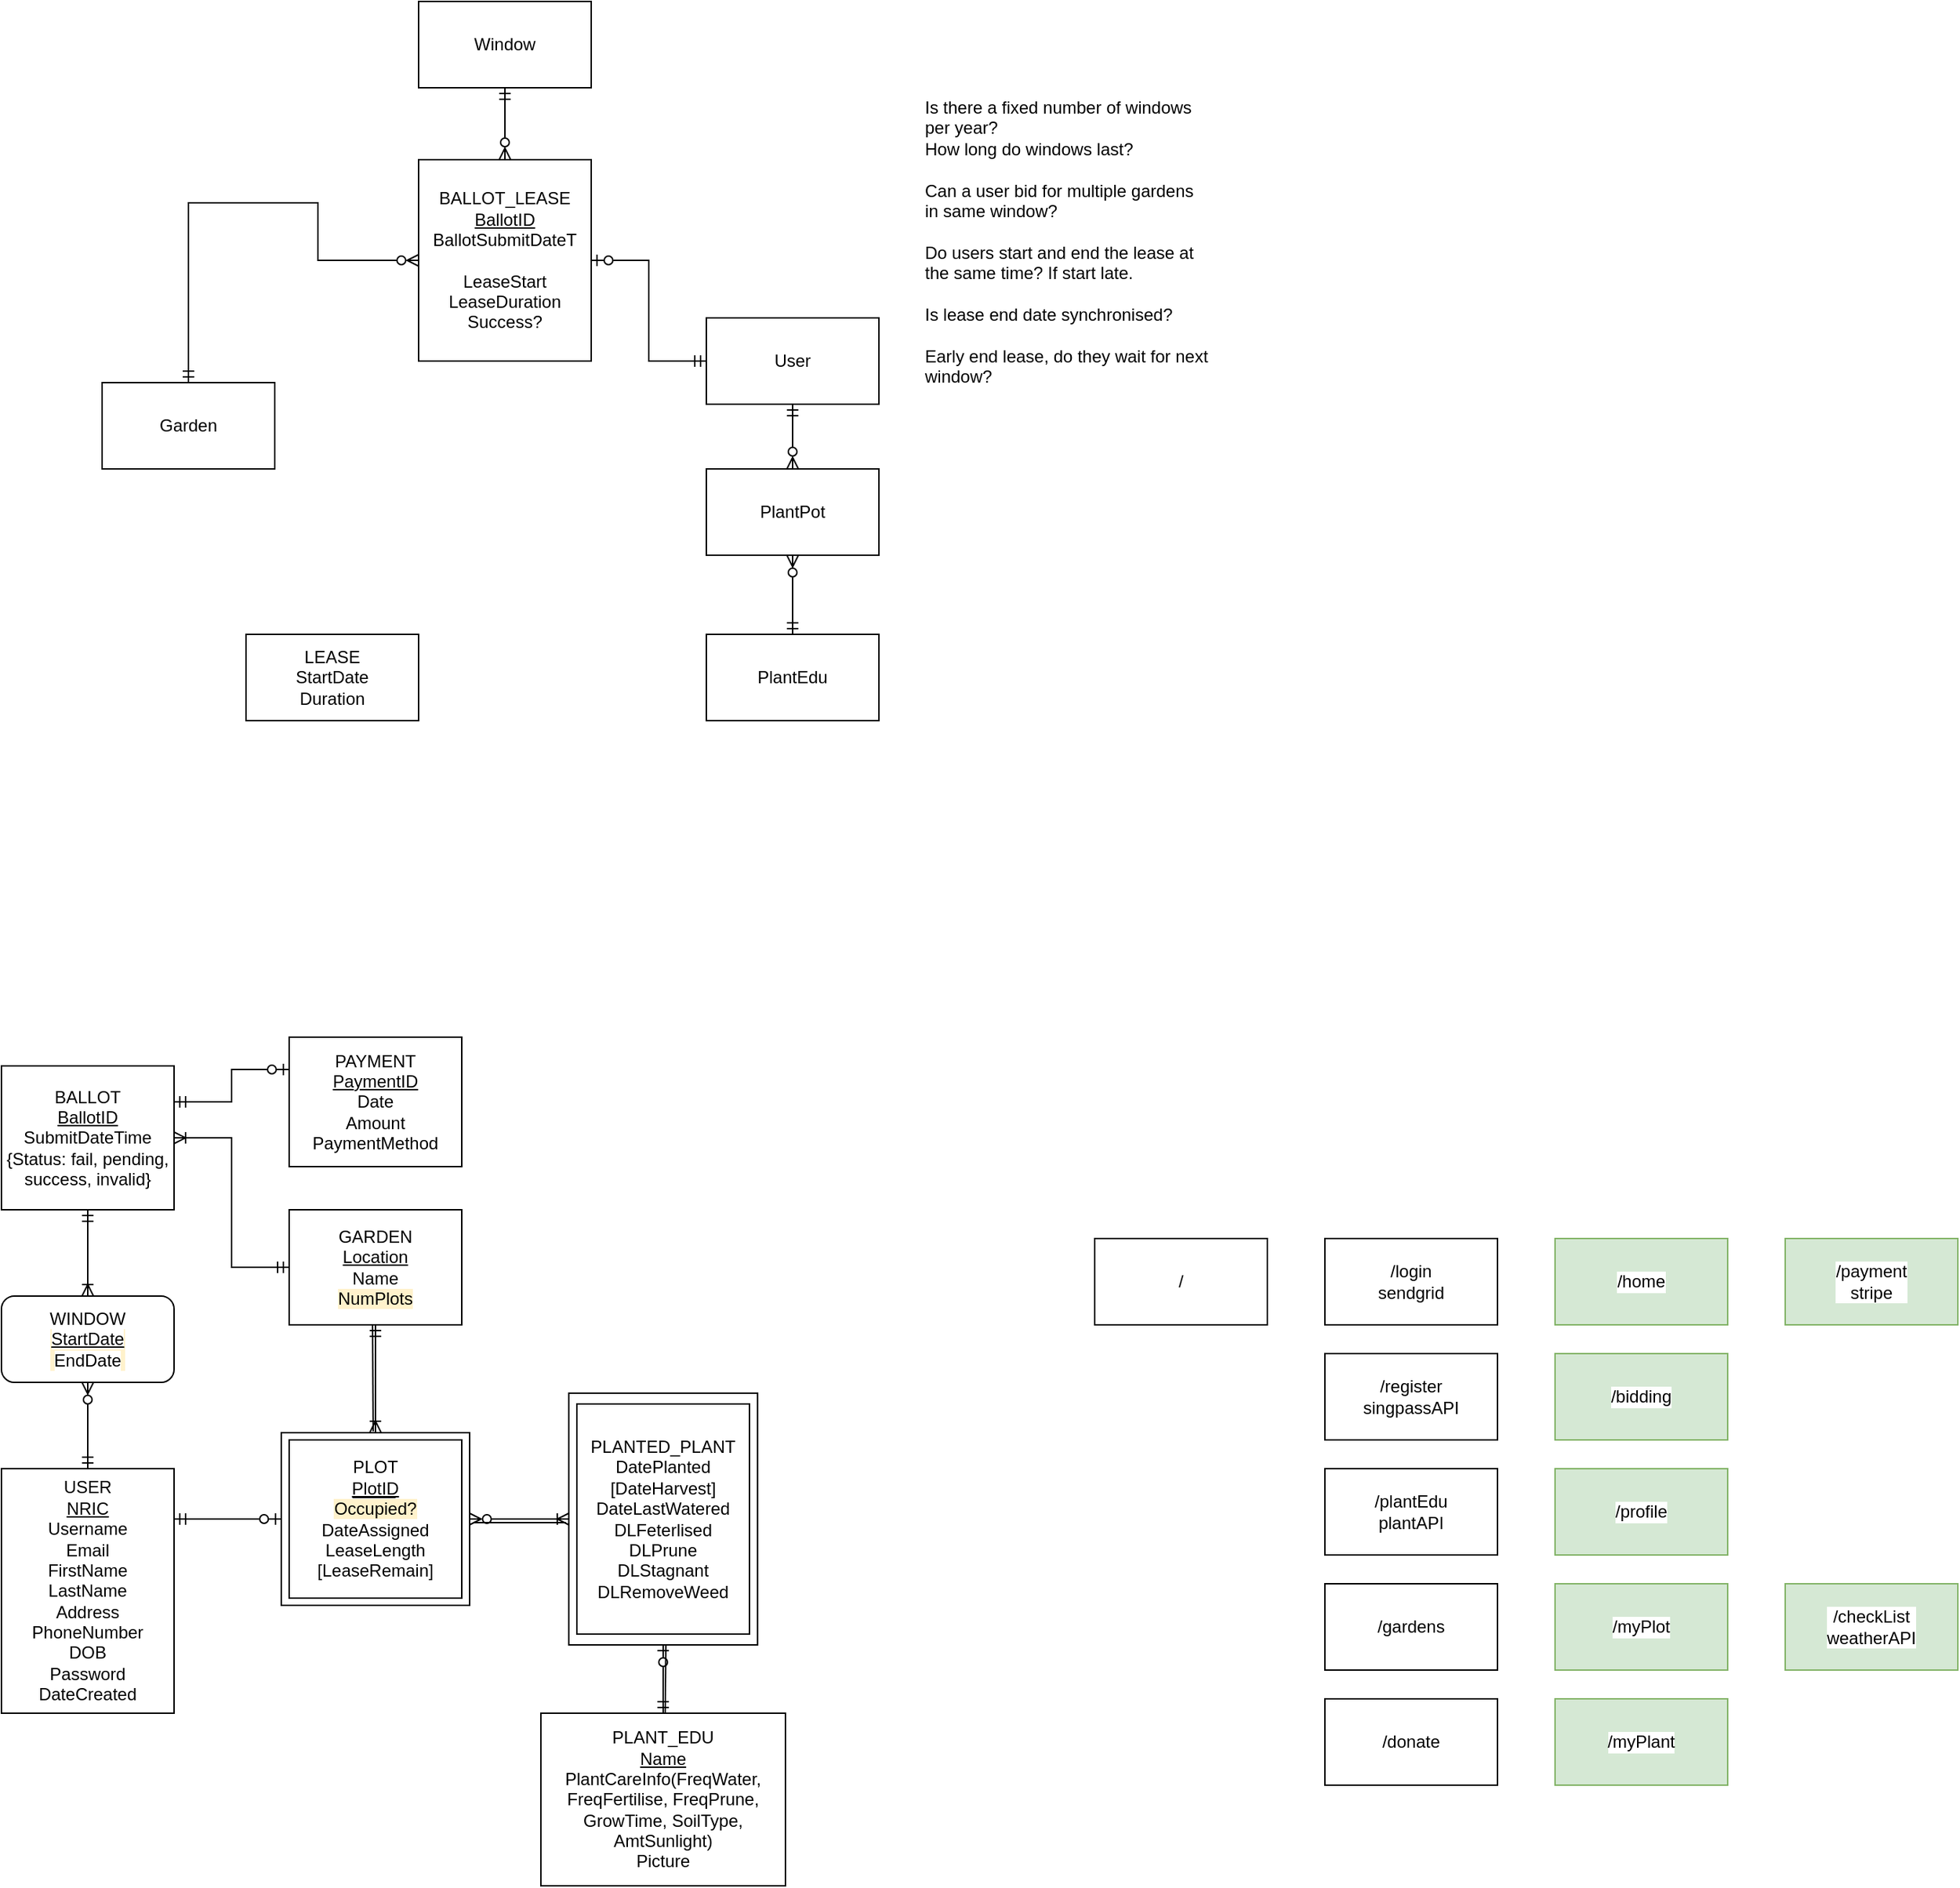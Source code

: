 <mxfile version="16.4.0" type="device"><diagram id="dbQivJhmGcfbXqYpBq1_" name="Page-1"><mxGraphModel dx="1047" dy="1941" grid="1" gridSize="10" guides="1" tooltips="1" connect="1" arrows="1" fold="1" page="1" pageScale="1" pageWidth="827" pageHeight="1169" math="0" shadow="0"><root><mxCell id="0"/><mxCell id="1" parent="0"/><mxCell id="ucx8X29_TLgsrxBYdpCX-34" value="" style="rounded=0;whiteSpace=wrap;html=1;" parent="1" vertex="1"><mxGeometry x="514.38" y="147.5" width="131.25" height="175" as="geometry"/></mxCell><mxCell id="ucx8X29_TLgsrxBYdpCX-30" value="" style="rounded=0;whiteSpace=wrap;html=1;" parent="1" vertex="1"><mxGeometry x="314.55" y="175" width="130.91" height="120" as="geometry"/></mxCell><mxCell id="ucx8X29_TLgsrxBYdpCX-25" style="edgeStyle=orthogonalEdgeStyle;rounded=0;orthogonalLoop=1;jettySize=auto;html=1;entryX=0.5;entryY=1;entryDx=0;entryDy=0;startArrow=ERmandOne;startFill=0;endArrow=ERzeroToMany;endFill=0;" parent="1" source="ucx8X29_TLgsrxBYdpCX-1" target="ucx8X29_TLgsrxBYdpCX-24" edge="1"><mxGeometry relative="1" as="geometry"/></mxCell><mxCell id="ucx8X29_TLgsrxBYdpCX-33" style="edgeStyle=orthogonalEdgeStyle;rounded=0;orthogonalLoop=1;jettySize=auto;html=1;entryX=0;entryY=0.5;entryDx=0;entryDy=0;startArrow=ERmandOne;startFill=0;endArrow=ERzeroToOne;endFill=0;" parent="1" source="ucx8X29_TLgsrxBYdpCX-1" target="ucx8X29_TLgsrxBYdpCX-30" edge="1"><mxGeometry relative="1" as="geometry"><Array as="points"><mxPoint x="280" y="235"/><mxPoint x="280" y="235"/></Array></mxGeometry></mxCell><mxCell id="ucx8X29_TLgsrxBYdpCX-1" value="USER&lt;br&gt;&lt;u&gt;NRIC&lt;/u&gt;&lt;br&gt;Username&lt;br&gt;Email&lt;br&gt;FirstName&lt;br&gt;LastName&lt;br&gt;Address&lt;br&gt;PhoneNumber&lt;br&gt;DOB&lt;br&gt;Password&lt;br&gt;DateCreated" style="rounded=0;whiteSpace=wrap;html=1;" parent="1" vertex="1"><mxGeometry x="120" y="200" width="120" height="170" as="geometry"/></mxCell><mxCell id="ucx8X29_TLgsrxBYdpCX-31" style="edgeStyle=orthogonalEdgeStyle;rounded=0;orthogonalLoop=1;jettySize=auto;html=1;entryX=0.5;entryY=0;entryDx=0;entryDy=0;startArrow=ERmandOne;startFill=0;endArrow=ERoneToMany;endFill=0;" parent="1" source="ucx8X29_TLgsrxBYdpCX-2" target="ucx8X29_TLgsrxBYdpCX-30" edge="1"><mxGeometry relative="1" as="geometry"/></mxCell><mxCell id="ucx8X29_TLgsrxBYdpCX-2" value="GARDEN&lt;br&gt;&lt;u&gt;Location&lt;br&gt;&lt;/u&gt;Name&lt;br&gt;&lt;span style=&quot;background-color: rgb(255 , 242 , 204)&quot;&gt;NumPlots&lt;/span&gt;" style="rounded=0;whiteSpace=wrap;html=1;" parent="1" vertex="1"><mxGeometry x="320" y="20" width="120" height="80" as="geometry"/></mxCell><mxCell id="ucx8X29_TLgsrxBYdpCX-15" style="edgeStyle=orthogonalEdgeStyle;rounded=0;orthogonalLoop=1;jettySize=auto;html=1;endArrow=ERoneToMany;endFill=0;startArrow=ERzeroToMany;startFill=0;exitX=1;exitY=0.5;exitDx=0;exitDy=0;entryX=0;entryY=0.5;entryDx=0;entryDy=0;" parent="1" source="ucx8X29_TLgsrxBYdpCX-30" target="ucx8X29_TLgsrxBYdpCX-34" edge="1"><mxGeometry relative="1" as="geometry"><mxPoint x="460" y="210" as="sourcePoint"/><mxPoint x="490" y="270" as="targetPoint"/></mxGeometry></mxCell><mxCell id="ucx8X29_TLgsrxBYdpCX-4" value="PLOT&lt;br&gt;&lt;u&gt;PlotID&lt;/u&gt;&lt;br&gt;&lt;span style=&quot;background-color: rgb(255 , 242 , 204)&quot;&gt;Occupied?&lt;/span&gt;&lt;br&gt;DateAssigned&lt;br&gt;LeaseLength&lt;br&gt;[LeaseRemain]" style="rounded=0;whiteSpace=wrap;html=1;" parent="1" vertex="1"><mxGeometry x="320" y="180" width="120" height="110" as="geometry"/></mxCell><mxCell id="ucx8X29_TLgsrxBYdpCX-18" style="edgeStyle=orthogonalEdgeStyle;rounded=0;orthogonalLoop=1;jettySize=auto;html=1;entryX=0.5;entryY=0;entryDx=0;entryDy=0;startArrow=ERzeroToOne;startFill=0;endArrow=ERmandOne;endFill=0;exitX=0.5;exitY=1;exitDx=0;exitDy=0;" parent="1" source="ucx8X29_TLgsrxBYdpCX-34" target="ucx8X29_TLgsrxBYdpCX-17" edge="1"><mxGeometry relative="1" as="geometry"><mxPoint x="580" y="330" as="sourcePoint"/></mxGeometry></mxCell><mxCell id="ucx8X29_TLgsrxBYdpCX-8" value="PLANTED_PLANT&lt;br&gt;DatePlanted&lt;br&gt;[DateHarvest]&lt;br&gt;DateLastWatered&lt;br&gt;DLFeterlised&lt;br&gt;DLPrune&lt;br&gt;DLStagnant&lt;br&gt;DLRemoveWeed" style="rounded=0;whiteSpace=wrap;html=1;" parent="1" vertex="1"><mxGeometry x="520" y="155" width="120" height="160" as="geometry"/></mxCell><mxCell id="ucx8X29_TLgsrxBYdpCX-22" style="edgeStyle=orthogonalEdgeStyle;rounded=0;orthogonalLoop=1;jettySize=auto;html=1;entryX=0;entryY=0.5;entryDx=0;entryDy=0;startArrow=ERoneToMany;startFill=0;endArrow=ERmandOne;endFill=0;" parent="1" source="ucx8X29_TLgsrxBYdpCX-9" target="ucx8X29_TLgsrxBYdpCX-2" edge="1"><mxGeometry relative="1" as="geometry"/></mxCell><mxCell id="ucx8X29_TLgsrxBYdpCX-26" style="edgeStyle=orthogonalEdgeStyle;rounded=0;orthogonalLoop=1;jettySize=auto;html=1;entryX=0.5;entryY=0;entryDx=0;entryDy=0;startArrow=ERmandOne;startFill=0;endArrow=ERoneToMany;endFill=0;" parent="1" source="ucx8X29_TLgsrxBYdpCX-9" target="ucx8X29_TLgsrxBYdpCX-24" edge="1"><mxGeometry relative="1" as="geometry"/></mxCell><mxCell id="ucx8X29_TLgsrxBYdpCX-28" style="edgeStyle=orthogonalEdgeStyle;rounded=0;orthogonalLoop=1;jettySize=auto;html=1;entryX=0;entryY=0.25;entryDx=0;entryDy=0;startArrow=ERmandOne;startFill=0;endArrow=ERzeroToOne;endFill=0;" parent="1" source="ucx8X29_TLgsrxBYdpCX-9" target="ucx8X29_TLgsrxBYdpCX-11" edge="1"><mxGeometry relative="1" as="geometry"><Array as="points"><mxPoint x="280" y="-55"/><mxPoint x="280" y="-78"/></Array></mxGeometry></mxCell><mxCell id="ucx8X29_TLgsrxBYdpCX-9" value="BALLOT&lt;br&gt;&lt;u&gt;BallotID&lt;/u&gt;&lt;u&gt;&lt;br&gt;&lt;/u&gt;SubmitDateTime&lt;br&gt;{Status: fail, pending, success, invalid}" style="rounded=0;whiteSpace=wrap;html=1;" parent="1" vertex="1"><mxGeometry x="120" y="-80" width="120" height="100" as="geometry"/></mxCell><mxCell id="ucx8X29_TLgsrxBYdpCX-11" value="PAYMENT&lt;br&gt;&lt;u&gt;PaymentID&lt;/u&gt;&lt;br&gt;Date&lt;br&gt;Amount&lt;br&gt;PaymentMethod" style="rounded=0;whiteSpace=wrap;html=1;" parent="1" vertex="1"><mxGeometry x="320" y="-100" width="120" height="90" as="geometry"/></mxCell><mxCell id="ucx8X29_TLgsrxBYdpCX-17" value="PLANT_EDU&lt;br&gt;&lt;u&gt;Name&lt;/u&gt;&lt;br&gt;PlantCareInfo(FreqWater, FreqFertilise, FreqPrune, GrowTime, SoilType, AmtSunlight)&lt;br&gt;Picture" style="rounded=0;whiteSpace=wrap;html=1;" parent="1" vertex="1"><mxGeometry x="495" y="370" width="170" height="120" as="geometry"/></mxCell><mxCell id="ucx8X29_TLgsrxBYdpCX-24" value="&lt;span style=&quot;background-color: rgb(255 , 255 , 255)&quot;&gt;WINDOW&lt;/span&gt;&lt;br&gt;&lt;span style=&quot;background-color: rgb(255 , 255 , 255)&quot;&gt;&lt;u&gt;StartDate&lt;br&gt;&lt;/u&gt;EndDate&lt;/span&gt;" style="rounded=1;whiteSpace=wrap;html=1;labelBackgroundColor=#FFF2CC;" parent="1" vertex="1"><mxGeometry x="120" y="80" width="120" height="60" as="geometry"/></mxCell><mxCell id="ucx8X29_TLgsrxBYdpCX-29" value="" style="endArrow=none;html=1;rounded=0;" parent="1" edge="1"><mxGeometry width="50" height="50" relative="1" as="geometry"><mxPoint x="364" y="220" as="sourcePoint"/><mxPoint x="394" y="220" as="targetPoint"/></mxGeometry></mxCell><mxCell id="ucx8X29_TLgsrxBYdpCX-32" value="" style="endArrow=none;html=1;rounded=0;entryX=0.25;entryY=1;entryDx=0;entryDy=0;exitX=0.274;exitY=-0.007;exitDx=0;exitDy=0;exitPerimeter=0;" parent="1" edge="1"><mxGeometry width="50" height="50" relative="1" as="geometry"><mxPoint x="378.419" y="174.16" as="sourcePoint"/><mxPoint x="378.0" y="100" as="targetPoint"/></mxGeometry></mxCell><mxCell id="ucx8X29_TLgsrxBYdpCX-35" value="" style="endArrow=none;html=1;rounded=0;entryX=0.659;entryY=1.002;entryDx=0;entryDy=0;entryPerimeter=0;exitX=0.62;exitY=-0.004;exitDx=0;exitDy=0;exitPerimeter=0;" parent="1" edge="1"><mxGeometry width="50" height="50" relative="1" as="geometry"><mxPoint x="581.4" y="369.52" as="sourcePoint"/><mxPoint x="581.874" y="322.85" as="targetPoint"/></mxGeometry></mxCell><mxCell id="ucx8X29_TLgsrxBYdpCX-36" value="" style="endArrow=none;html=1;rounded=0;entryX=0;entryY=1;entryDx=0;entryDy=0;" parent="1" edge="1"><mxGeometry width="50" height="50" relative="1" as="geometry"><mxPoint x="448" y="237.5" as="sourcePoint"/><mxPoint x="512.38" y="237.5" as="targetPoint"/></mxGeometry></mxCell><mxCell id="ucx8X29_TLgsrxBYdpCX-37" value="/login&lt;br&gt;sendgrid" style="rounded=0;whiteSpace=wrap;html=1;labelBackgroundColor=#FFFFFF;" parent="1" vertex="1"><mxGeometry x="1040" y="40" width="120" height="60" as="geometry"/></mxCell><mxCell id="ucx8X29_TLgsrxBYdpCX-38" value="/register&lt;br&gt;singpassAPI" style="rounded=0;whiteSpace=wrap;html=1;labelBackgroundColor=#FFFFFF;" parent="1" vertex="1"><mxGeometry x="1040" y="120" width="120" height="60" as="geometry"/></mxCell><mxCell id="ucx8X29_TLgsrxBYdpCX-39" value="/" style="rounded=0;whiteSpace=wrap;html=1;labelBackgroundColor=#FFFFFF;" parent="1" vertex="1"><mxGeometry x="880" y="40" width="120" height="60" as="geometry"/></mxCell><mxCell id="ucx8X29_TLgsrxBYdpCX-41" value="/bidding" style="rounded=0;whiteSpace=wrap;html=1;labelBackgroundColor=#FFFFFF;fillColor=#d5e8d4;strokeColor=#82b366;" parent="1" vertex="1"><mxGeometry x="1200" y="120" width="120" height="60" as="geometry"/></mxCell><mxCell id="ucx8X29_TLgsrxBYdpCX-42" value="/myPlant" style="rounded=0;whiteSpace=wrap;html=1;labelBackgroundColor=#FFFFFF;fillColor=#d5e8d4;strokeColor=#82b366;" parent="1" vertex="1"><mxGeometry x="1200" y="360" width="120" height="60" as="geometry"/></mxCell><mxCell id="ucx8X29_TLgsrxBYdpCX-43" value="/myPlot" style="rounded=0;whiteSpace=wrap;html=1;labelBackgroundColor=#FFFFFF;fillColor=#d5e8d4;strokeColor=#82b366;" parent="1" vertex="1"><mxGeometry x="1200" y="280" width="120" height="60" as="geometry"/></mxCell><mxCell id="ucx8X29_TLgsrxBYdpCX-44" value="/payment&lt;br&gt;stripe" style="rounded=0;whiteSpace=wrap;html=1;labelBackgroundColor=#FFFFFF;fillColor=#d5e8d4;strokeColor=#82b366;" parent="1" vertex="1"><mxGeometry x="1360" y="40" width="120" height="60" as="geometry"/></mxCell><mxCell id="ucx8X29_TLgsrxBYdpCX-46" value="/checkList&lt;br&gt;weatherAPI" style="rounded=0;whiteSpace=wrap;html=1;labelBackgroundColor=#FFFFFF;fillColor=#d5e8d4;strokeColor=#82b366;" parent="1" vertex="1"><mxGeometry x="1360" y="280" width="120" height="60" as="geometry"/></mxCell><mxCell id="ucx8X29_TLgsrxBYdpCX-47" value="/profile" style="rounded=0;whiteSpace=wrap;html=1;labelBackgroundColor=#FFFFFF;fillColor=#d5e8d4;strokeColor=#82b366;" parent="1" vertex="1"><mxGeometry x="1200" y="200" width="120" height="60" as="geometry"/></mxCell><mxCell id="ucx8X29_TLgsrxBYdpCX-48" value="/plantEdu&lt;br&gt;plantAPI" style="rounded=0;whiteSpace=wrap;html=1;labelBackgroundColor=#FFFFFF;" parent="1" vertex="1"><mxGeometry x="1040" y="200" width="120" height="60" as="geometry"/></mxCell><mxCell id="ucx8X29_TLgsrxBYdpCX-49" value="/gardens" style="rounded=0;whiteSpace=wrap;html=1;labelBackgroundColor=#FFFFFF;" parent="1" vertex="1"><mxGeometry x="1040" y="280" width="120" height="60" as="geometry"/></mxCell><mxCell id="ucx8X29_TLgsrxBYdpCX-51" value="/donate" style="rounded=0;whiteSpace=wrap;html=1;labelBackgroundColor=#FFFFFF;" parent="1" vertex="1"><mxGeometry x="1040" y="360" width="120" height="60" as="geometry"/></mxCell><mxCell id="ucx8X29_TLgsrxBYdpCX-52" value="/home" style="rounded=0;whiteSpace=wrap;html=1;labelBackgroundColor=#FFFFFF;fillColor=#d5e8d4;strokeColor=#82b366;" parent="1" vertex="1"><mxGeometry x="1200" y="40" width="120" height="60" as="geometry"/></mxCell><mxCell id="EiUlVirJJ3omuRgXoY7v-14" style="edgeStyle=orthogonalEdgeStyle;rounded=0;orthogonalLoop=1;jettySize=auto;html=1;entryX=0;entryY=0.5;entryDx=0;entryDy=0;startArrow=ERmandOne;startFill=0;endArrow=ERzeroToMany;endFill=0;" edge="1" parent="1" source="EiUlVirJJ3omuRgXoY7v-1" target="EiUlVirJJ3omuRgXoY7v-6"><mxGeometry relative="1" as="geometry"><Array as="points"><mxPoint x="340" y="-680"/></Array></mxGeometry></mxCell><mxCell id="EiUlVirJJ3omuRgXoY7v-1" value="Garden" style="rounded=0;whiteSpace=wrap;html=1;" vertex="1" parent="1"><mxGeometry x="190" y="-555" width="120" height="60" as="geometry"/></mxCell><mxCell id="EiUlVirJJ3omuRgXoY7v-15" style="edgeStyle=orthogonalEdgeStyle;rounded=0;orthogonalLoop=1;jettySize=auto;html=1;entryX=1;entryY=0.5;entryDx=0;entryDy=0;startArrow=ERmandOne;startFill=0;endArrow=ERzeroToOne;endFill=0;" edge="1" parent="1" source="EiUlVirJJ3omuRgXoY7v-2" target="EiUlVirJJ3omuRgXoY7v-6"><mxGeometry relative="1" as="geometry"/></mxCell><mxCell id="EiUlVirJJ3omuRgXoY7v-18" style="edgeStyle=orthogonalEdgeStyle;rounded=0;orthogonalLoop=1;jettySize=auto;html=1;startArrow=ERmandOne;startFill=0;endArrow=ERzeroToMany;endFill=0;" edge="1" parent="1" source="EiUlVirJJ3omuRgXoY7v-2" target="EiUlVirJJ3omuRgXoY7v-16"><mxGeometry relative="1" as="geometry"/></mxCell><mxCell id="EiUlVirJJ3omuRgXoY7v-2" value="User" style="rounded=0;whiteSpace=wrap;html=1;" vertex="1" parent="1"><mxGeometry x="610" y="-600" width="120" height="60" as="geometry"/></mxCell><mxCell id="EiUlVirJJ3omuRgXoY7v-6" value="BALLOT_LEASE&lt;br&gt;&lt;u&gt;BallotID&lt;br&gt;&lt;/u&gt;BallotSubmitDateT&lt;br&gt;&lt;br&gt;LeaseStart&lt;br&gt;LeaseDuration&lt;br&gt;Success?" style="rounded=0;whiteSpace=wrap;html=1;" vertex="1" parent="1"><mxGeometry x="410" y="-710" width="120" height="140" as="geometry"/></mxCell><mxCell id="EiUlVirJJ3omuRgXoY7v-11" style="edgeStyle=orthogonalEdgeStyle;rounded=0;orthogonalLoop=1;jettySize=auto;html=1;entryX=0.5;entryY=0;entryDx=0;entryDy=0;startArrow=ERmandOne;startFill=0;endArrow=ERzeroToMany;endFill=0;" edge="1" parent="1" source="EiUlVirJJ3omuRgXoY7v-7" target="EiUlVirJJ3omuRgXoY7v-6"><mxGeometry relative="1" as="geometry"/></mxCell><mxCell id="EiUlVirJJ3omuRgXoY7v-7" value="Window" style="rounded=0;whiteSpace=wrap;html=1;" vertex="1" parent="1"><mxGeometry x="410" y="-820" width="120" height="60" as="geometry"/></mxCell><mxCell id="EiUlVirJJ3omuRgXoY7v-8" value="Is there a fixed number of windows per year?&lt;br&gt;How long do windows last?&lt;br&gt;&lt;br&gt;Can a user bid for multiple gardens in same window?&lt;br&gt;&lt;br&gt;Do users start and end the lease at the same time? If start late.&lt;br&gt;&lt;br&gt;Is lease end date synchronised?&lt;br&gt;&lt;br&gt;Early end lease, do they wait for next window?" style="text;html=1;strokeColor=none;fillColor=none;align=left;verticalAlign=top;whiteSpace=wrap;rounded=0;" vertex="1" parent="1"><mxGeometry x="760" y="-760" width="200" height="270" as="geometry"/></mxCell><mxCell id="EiUlVirJJ3omuRgXoY7v-9" value="LEASE&lt;br&gt;StartDate&lt;br&gt;Duration" style="rounded=0;whiteSpace=wrap;html=1;" vertex="1" parent="1"><mxGeometry x="290.0" y="-380" width="120" height="60" as="geometry"/></mxCell><mxCell id="EiUlVirJJ3omuRgXoY7v-16" value="PlantPot" style="rounded=0;whiteSpace=wrap;html=1;" vertex="1" parent="1"><mxGeometry x="610" y="-495" width="120" height="60" as="geometry"/></mxCell><mxCell id="EiUlVirJJ3omuRgXoY7v-20" style="edgeStyle=orthogonalEdgeStyle;rounded=0;orthogonalLoop=1;jettySize=auto;html=1;entryX=0.5;entryY=1;entryDx=0;entryDy=0;startArrow=ERmandOne;startFill=0;endArrow=ERzeroToMany;endFill=0;" edge="1" parent="1" source="EiUlVirJJ3omuRgXoY7v-17" target="EiUlVirJJ3omuRgXoY7v-16"><mxGeometry relative="1" as="geometry"/></mxCell><mxCell id="EiUlVirJJ3omuRgXoY7v-17" value="PlantEdu" style="rounded=0;whiteSpace=wrap;html=1;" vertex="1" parent="1"><mxGeometry x="610" y="-380" width="120" height="60" as="geometry"/></mxCell></root></mxGraphModel></diagram></mxfile>